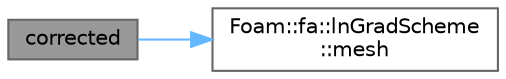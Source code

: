 digraph "corrected"
{
 // LATEX_PDF_SIZE
  bgcolor="transparent";
  edge [fontname=Helvetica,fontsize=10,labelfontname=Helvetica,labelfontsize=10];
  node [fontname=Helvetica,fontsize=10,shape=box,height=0.2,width=0.4];
  rankdir="LR";
  Node1 [id="Node000001",label="corrected",height=0.2,width=0.4,color="gray40", fillcolor="grey60", style="filled", fontcolor="black",tooltip=" "];
  Node1 -> Node2 [id="edge1_Node000001_Node000002",color="steelblue1",style="solid",tooltip=" "];
  Node2 [id="Node000002",label="Foam::fa::lnGradScheme\l::mesh",height=0.2,width=0.4,color="grey40", fillcolor="white", style="filled",URL="$classFoam_1_1fa_1_1lnGradScheme.html#ab02e5f435e5e77288bb4d91fcc998a9f",tooltip=" "];
}

